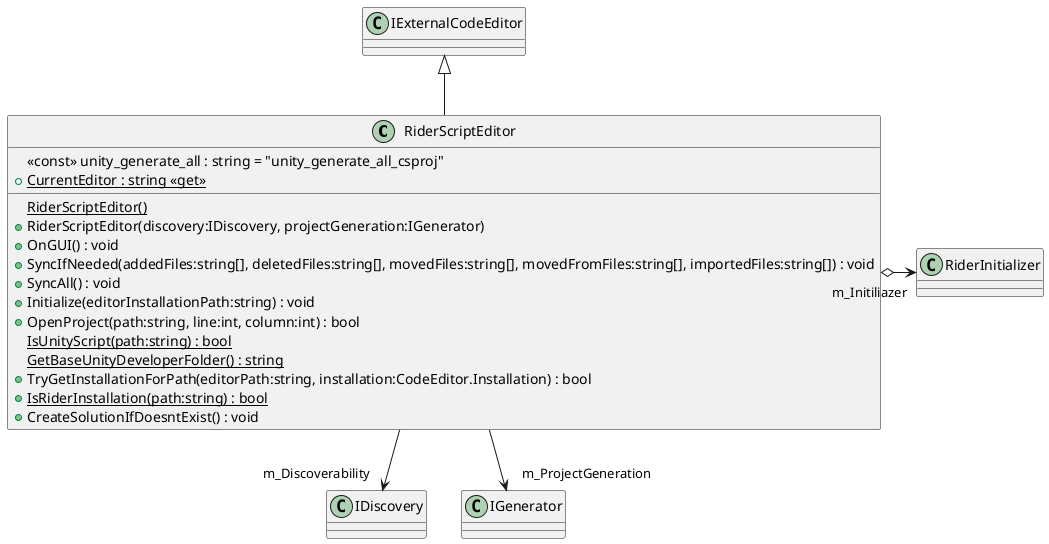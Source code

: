 @startuml
class RiderScriptEditor {
    {static} RiderScriptEditor()
    <<const>> unity_generate_all : string = "unity_generate_all_csproj"
    + RiderScriptEditor(discovery:IDiscovery, projectGeneration:IGenerator)
    + OnGUI() : void
    + SyncIfNeeded(addedFiles:string[], deletedFiles:string[], movedFiles:string[], movedFromFiles:string[], importedFiles:string[]) : void
    + SyncAll() : void
    + Initialize(editorInstallationPath:string) : void
    + OpenProject(path:string, line:int, column:int) : bool
    {static} IsUnityScript(path:string) : bool
    {static} GetBaseUnityDeveloperFolder() : string
    + TryGetInstallationForPath(editorPath:string, installation:CodeEditor.Installation) : bool
    + {static} IsRiderInstallation(path:string) : bool
    + {static} CurrentEditor : string <<get>>
    + CreateSolutionIfDoesntExist() : void
}
IExternalCodeEditor <|-- RiderScriptEditor
RiderScriptEditor --> "m_Discoverability" IDiscovery
RiderScriptEditor --> "m_ProjectGeneration" IGenerator
RiderScriptEditor o-> "m_Initiliazer" RiderInitializer
@enduml
